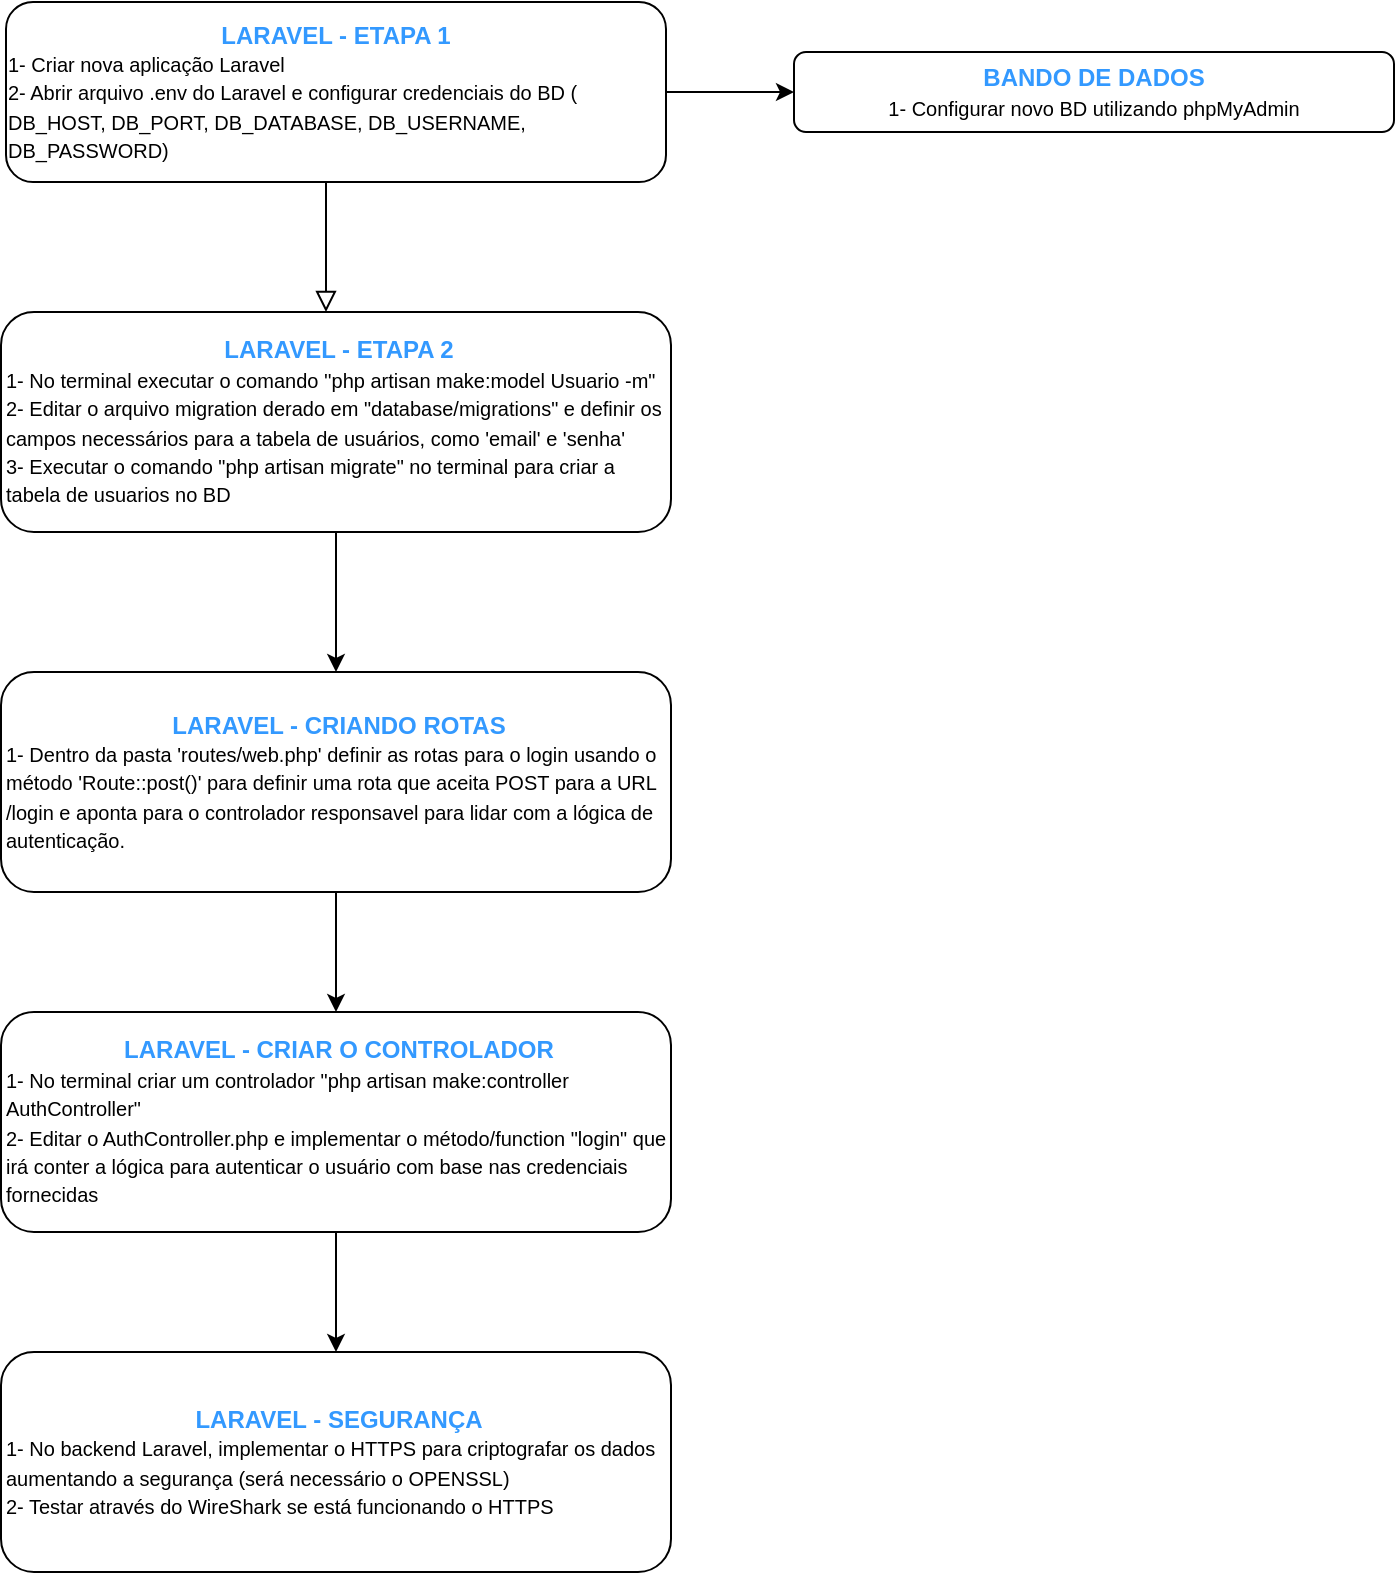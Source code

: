 <mxfile version="24.0.4" type="device">
  <diagram id="C5RBs43oDa-KdzZeNtuy" name="Page-1">
    <mxGraphModel dx="819" dy="478" grid="1" gridSize="10" guides="1" tooltips="1" connect="1" arrows="1" fold="1" page="1" pageScale="1" pageWidth="827" pageHeight="1169" math="0" shadow="0">
      <root>
        <mxCell id="WIyWlLk6GJQsqaUBKTNV-0" />
        <mxCell id="WIyWlLk6GJQsqaUBKTNV-1" parent="WIyWlLk6GJQsqaUBKTNV-0" />
        <mxCell id="WIyWlLk6GJQsqaUBKTNV-2" value="" style="rounded=0;html=1;jettySize=auto;orthogonalLoop=1;fontSize=11;endArrow=block;endFill=0;endSize=8;strokeWidth=1;shadow=0;labelBackgroundColor=none;edgeStyle=orthogonalEdgeStyle;" parent="WIyWlLk6GJQsqaUBKTNV-1" edge="1">
          <mxGeometry relative="1" as="geometry">
            <mxPoint x="180" y="115" as="sourcePoint" />
            <mxPoint x="180" y="180" as="targetPoint" />
            <Array as="points">
              <mxPoint x="180" y="170" />
            </Array>
          </mxGeometry>
        </mxCell>
        <mxCell id="oAM8HUjdJAKh4MfxGtdR-1" style="edgeStyle=orthogonalEdgeStyle;rounded=0;orthogonalLoop=1;jettySize=auto;html=1;exitX=1;exitY=0.5;exitDx=0;exitDy=0;entryX=0;entryY=0.5;entryDx=0;entryDy=0;" edge="1" parent="WIyWlLk6GJQsqaUBKTNV-1" source="WIyWlLk6GJQsqaUBKTNV-3" target="oAM8HUjdJAKh4MfxGtdR-2">
          <mxGeometry relative="1" as="geometry">
            <mxPoint x="330" y="70" as="targetPoint" />
          </mxGeometry>
        </mxCell>
        <mxCell id="WIyWlLk6GJQsqaUBKTNV-3" value="&lt;b&gt;&lt;font color=&quot;#3399ff&quot;&gt;LARAVEL - ETAPA 1&lt;/font&gt;&lt;/b&gt;&lt;div style=&quot;text-align: left;&quot;&gt;&lt;font style=&quot;font-size: 10px;&quot;&gt;1- Criar nova aplicação Laravel&lt;/font&gt;&lt;/div&gt;&lt;div style=&quot;text-align: left;&quot;&gt;&lt;font style=&quot;font-size: 10px;&quot;&gt;2- Abrir arquivo .env do Laravel e configurar credenciais do BD ( DB_HOST, DB_PORT, DB_DATABASE, DB_USERNAME, DB_PASSWORD)&lt;/font&gt;&lt;/div&gt;" style="rounded=1;whiteSpace=wrap;html=1;fontSize=12;glass=0;strokeWidth=1;shadow=0;" parent="WIyWlLk6GJQsqaUBKTNV-1" vertex="1">
          <mxGeometry x="20" y="25" width="330" height="90" as="geometry" />
        </mxCell>
        <mxCell id="oAM8HUjdJAKh4MfxGtdR-2" value="&lt;b&gt;&lt;font color=&quot;#3399ff&quot;&gt;BANDO DE DADOS&lt;/font&gt;&lt;/b&gt;&lt;div style=&quot;text-align: left;&quot;&gt;&lt;font style=&quot;font-size: 10px;&quot;&gt;1- Configurar novo BD utilizando phpMyAdmin&lt;/font&gt;&lt;/div&gt;" style="rounded=1;whiteSpace=wrap;html=1;fontSize=12;glass=0;strokeWidth=1;shadow=0;" vertex="1" parent="WIyWlLk6GJQsqaUBKTNV-1">
          <mxGeometry x="414" y="50" width="300" height="40" as="geometry" />
        </mxCell>
        <mxCell id="oAM8HUjdJAKh4MfxGtdR-6" style="edgeStyle=orthogonalEdgeStyle;rounded=0;orthogonalLoop=1;jettySize=auto;html=1;entryX=0.5;entryY=0;entryDx=0;entryDy=0;" edge="1" parent="WIyWlLk6GJQsqaUBKTNV-1" source="oAM8HUjdJAKh4MfxGtdR-3" target="oAM8HUjdJAKh4MfxGtdR-4">
          <mxGeometry relative="1" as="geometry" />
        </mxCell>
        <mxCell id="oAM8HUjdJAKh4MfxGtdR-3" value="&lt;div style=&quot;text-align: center;&quot;&gt;&lt;b style=&quot;background-color: initial;&quot;&gt;&lt;font color=&quot;#3399ff&quot;&gt;LARAVEL - ETAPA 2&lt;/font&gt;&lt;/b&gt;&lt;/div&gt;&lt;div&gt;&lt;font style=&quot;font-size: 10px;&quot;&gt;1- No terminal executar o comando &#39;&#39;php artisan make:model Usuario -m&quot;&lt;/font&gt;&lt;/div&gt;&lt;div&gt;&lt;font style=&quot;font-size: 10px;&quot;&gt;2- Editar o arquivo migration derado em &quot;database/migrations&quot; e definir os campos necessários para a tabela de usuários, como &#39;email&#39; e &#39;senha&#39;&lt;/font&gt;&lt;/div&gt;&lt;div&gt;&lt;font style=&quot;font-size: 10px;&quot;&gt;3- Executar o comando &quot;php artisan migrate&quot; no terminal para criar a tabela de usuarios no BD&lt;/font&gt;&lt;/div&gt;" style="rounded=1;whiteSpace=wrap;html=1;fontSize=12;glass=0;strokeWidth=1;shadow=0;align=left;" vertex="1" parent="WIyWlLk6GJQsqaUBKTNV-1">
          <mxGeometry x="17.5" y="180" width="335" height="110" as="geometry" />
        </mxCell>
        <mxCell id="oAM8HUjdJAKh4MfxGtdR-8" style="edgeStyle=orthogonalEdgeStyle;rounded=0;orthogonalLoop=1;jettySize=auto;html=1;entryX=0.5;entryY=0;entryDx=0;entryDy=0;" edge="1" parent="WIyWlLk6GJQsqaUBKTNV-1" source="oAM8HUjdJAKh4MfxGtdR-4" target="oAM8HUjdJAKh4MfxGtdR-7">
          <mxGeometry relative="1" as="geometry" />
        </mxCell>
        <mxCell id="oAM8HUjdJAKh4MfxGtdR-4" value="&lt;div style=&quot;text-align: center;&quot;&gt;&lt;b style=&quot;background-color: initial;&quot;&gt;&lt;font color=&quot;#3399ff&quot;&gt;LARAVEL - CRIANDO ROTAS&lt;/font&gt;&lt;/b&gt;&lt;/div&gt;&lt;div&gt;&lt;font style=&quot;font-size: 10px;&quot;&gt;1- Dentro da pasta &#39;routes/web.php&#39; definir as rotas para o login usando o método &#39;Route::post()&#39; para definir uma rota que aceita POST para a URL /login e aponta para o controlador responsavel para lidar com a lógica de autenticação.&lt;br&gt;&lt;/font&gt;&lt;/div&gt;" style="rounded=1;whiteSpace=wrap;html=1;fontSize=12;glass=0;strokeWidth=1;shadow=0;align=left;" vertex="1" parent="WIyWlLk6GJQsqaUBKTNV-1">
          <mxGeometry x="17.5" y="360" width="335" height="110" as="geometry" />
        </mxCell>
        <mxCell id="oAM8HUjdJAKh4MfxGtdR-11" value="" style="edgeStyle=orthogonalEdgeStyle;rounded=0;orthogonalLoop=1;jettySize=auto;html=1;" edge="1" parent="WIyWlLk6GJQsqaUBKTNV-1" source="oAM8HUjdJAKh4MfxGtdR-7" target="oAM8HUjdJAKh4MfxGtdR-9">
          <mxGeometry relative="1" as="geometry" />
        </mxCell>
        <mxCell id="oAM8HUjdJAKh4MfxGtdR-7" value="&lt;div style=&quot;text-align: center;&quot;&gt;&lt;b style=&quot;background-color: initial;&quot;&gt;&lt;font color=&quot;#3399ff&quot;&gt;LARAVEL - CRIAR O CONTROLADOR&lt;/font&gt;&lt;/b&gt;&lt;/div&gt;&lt;div&gt;&lt;font style=&quot;font-size: 10px;&quot;&gt;1- No terminal criar um controlador &quot;php artisan make:controller AuthController&quot;&lt;br&gt;2- Editar o AuthController.php e implementar o método/function &quot;login&quot; que irá conter a lógica para autenticar o usuário com base nas credenciais fornecidas&lt;/font&gt;&lt;/div&gt;" style="rounded=1;whiteSpace=wrap;html=1;fontSize=12;glass=0;strokeWidth=1;shadow=0;align=left;" vertex="1" parent="WIyWlLk6GJQsqaUBKTNV-1">
          <mxGeometry x="17.5" y="530" width="335" height="110" as="geometry" />
        </mxCell>
        <mxCell id="oAM8HUjdJAKh4MfxGtdR-9" value="&lt;div style=&quot;text-align: center;&quot;&gt;&lt;b style=&quot;background-color: initial;&quot;&gt;&lt;font color=&quot;#3399ff&quot;&gt;LARAVEL - SEGURANÇA&lt;/font&gt;&lt;/b&gt;&lt;/div&gt;&lt;div&gt;&lt;font style=&quot;font-size: 10px;&quot;&gt;1- No backend Laravel, implementar o HTTPS para criptografar os dados aumentando a segurança (será necessário o OPENSSL)&lt;br&gt;2- Testar através do WireShark se está funcionando o HTTPS&lt;/font&gt;&lt;/div&gt;" style="rounded=1;whiteSpace=wrap;html=1;fontSize=12;glass=0;strokeWidth=1;shadow=0;align=left;" vertex="1" parent="WIyWlLk6GJQsqaUBKTNV-1">
          <mxGeometry x="17.5" y="700" width="335" height="110" as="geometry" />
        </mxCell>
      </root>
    </mxGraphModel>
  </diagram>
</mxfile>
